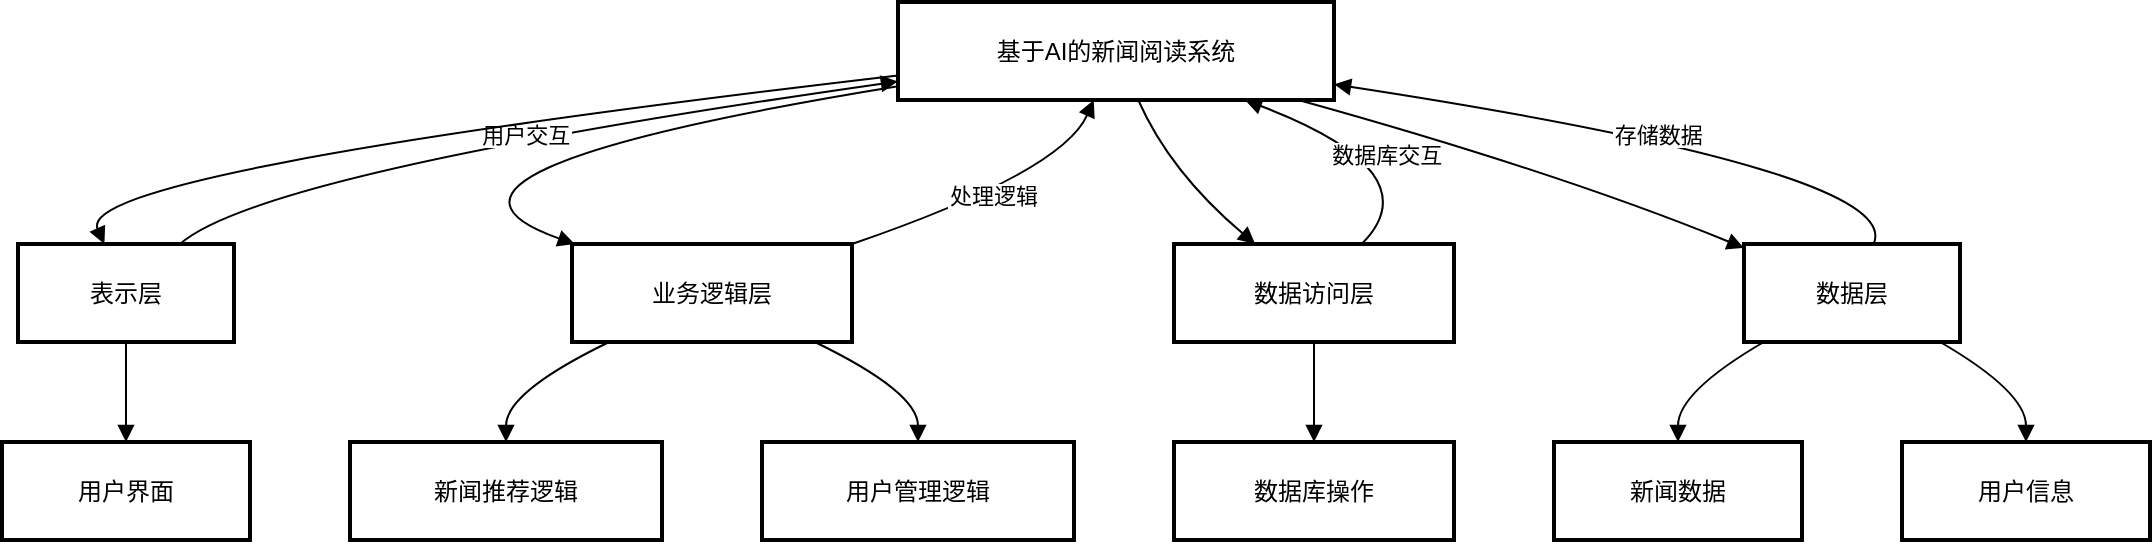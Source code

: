 <mxfile version="24.8.0">
  <diagram name="第 1 页" id="43VYzlZSkX1IuaWU_49L">
    <mxGraphModel dx="1084" dy="919" grid="1" gridSize="10" guides="1" tooltips="1" connect="1" arrows="1" fold="1" page="1" pageScale="1" pageWidth="827" pageHeight="1169" math="0" shadow="0">
      <root>
        <mxCell id="0" />
        <mxCell id="1" parent="0" />
        <mxCell id="mgar9sbHWQtnGy7-EcdE-1" value="基于AI的新闻阅读系统" style="whiteSpace=wrap;strokeWidth=2;" vertex="1" parent="1">
          <mxGeometry x="468" y="20" width="218" height="49" as="geometry" />
        </mxCell>
        <mxCell id="mgar9sbHWQtnGy7-EcdE-2" value="表示层" style="whiteSpace=wrap;strokeWidth=2;" vertex="1" parent="1">
          <mxGeometry x="28" y="141" width="108" height="49" as="geometry" />
        </mxCell>
        <mxCell id="mgar9sbHWQtnGy7-EcdE-3" value="业务逻辑层" style="whiteSpace=wrap;strokeWidth=2;" vertex="1" parent="1">
          <mxGeometry x="305" y="141" width="140" height="49" as="geometry" />
        </mxCell>
        <mxCell id="mgar9sbHWQtnGy7-EcdE-4" value="数据访问层" style="whiteSpace=wrap;strokeWidth=2;" vertex="1" parent="1">
          <mxGeometry x="606" y="141" width="140" height="49" as="geometry" />
        </mxCell>
        <mxCell id="mgar9sbHWQtnGy7-EcdE-5" value="数据层" style="whiteSpace=wrap;strokeWidth=2;" vertex="1" parent="1">
          <mxGeometry x="891" y="141" width="108" height="49" as="geometry" />
        </mxCell>
        <mxCell id="mgar9sbHWQtnGy7-EcdE-6" value="用户界面" style="whiteSpace=wrap;strokeWidth=2;" vertex="1" parent="1">
          <mxGeometry x="20" y="240" width="124" height="49" as="geometry" />
        </mxCell>
        <mxCell id="mgar9sbHWQtnGy7-EcdE-7" value="新闻推荐逻辑" style="whiteSpace=wrap;strokeWidth=2;" vertex="1" parent="1">
          <mxGeometry x="194" y="240" width="156" height="49" as="geometry" />
        </mxCell>
        <mxCell id="mgar9sbHWQtnGy7-EcdE-8" value="用户管理逻辑" style="whiteSpace=wrap;strokeWidth=2;" vertex="1" parent="1">
          <mxGeometry x="400" y="240" width="156" height="49" as="geometry" />
        </mxCell>
        <mxCell id="mgar9sbHWQtnGy7-EcdE-9" value="数据库操作" style="whiteSpace=wrap;strokeWidth=2;" vertex="1" parent="1">
          <mxGeometry x="606" y="240" width="140" height="49" as="geometry" />
        </mxCell>
        <mxCell id="mgar9sbHWQtnGy7-EcdE-10" value="新闻数据" style="whiteSpace=wrap;strokeWidth=2;" vertex="1" parent="1">
          <mxGeometry x="796" y="240" width="124" height="49" as="geometry" />
        </mxCell>
        <mxCell id="mgar9sbHWQtnGy7-EcdE-11" value="用户信息" style="whiteSpace=wrap;strokeWidth=2;" vertex="1" parent="1">
          <mxGeometry x="970" y="240" width="124" height="49" as="geometry" />
        </mxCell>
        <mxCell id="mgar9sbHWQtnGy7-EcdE-12" value="用户交互" style="curved=1;startArrow=none;endArrow=block;exitX=0.75;exitY=0;entryX=0;entryY=0.81;rounded=0;" edge="1" parent="1" source="mgar9sbHWQtnGy7-EcdE-2" target="mgar9sbHWQtnGy7-EcdE-1">
          <mxGeometry relative="1" as="geometry">
            <Array as="points">
              <mxPoint x="150" y="105" />
            </Array>
          </mxGeometry>
        </mxCell>
        <mxCell id="mgar9sbHWQtnGy7-EcdE-13" value="处理逻辑" style="curved=1;startArrow=none;endArrow=block;exitX=1;exitY=0;entryX=0.45;entryY=0.99;rounded=0;" edge="1" parent="1" source="mgar9sbHWQtnGy7-EcdE-3" target="mgar9sbHWQtnGy7-EcdE-1">
          <mxGeometry relative="1" as="geometry">
            <Array as="points">
              <mxPoint x="550" y="105" />
            </Array>
          </mxGeometry>
        </mxCell>
        <mxCell id="mgar9sbHWQtnGy7-EcdE-14" value="数据库交互" style="curved=1;startArrow=none;endArrow=block;exitX=0.67;exitY=0;entryX=0.79;entryY=0.99;rounded=0;" edge="1" parent="1" source="mgar9sbHWQtnGy7-EcdE-4" target="mgar9sbHWQtnGy7-EcdE-1">
          <mxGeometry relative="1" as="geometry">
            <Array as="points">
              <mxPoint x="736" y="105" />
            </Array>
          </mxGeometry>
        </mxCell>
        <mxCell id="mgar9sbHWQtnGy7-EcdE-15" value="存储数据" style="curved=1;startArrow=none;endArrow=block;exitX=0.6;exitY=0;entryX=1;entryY=0.84;rounded=0;" edge="1" parent="1" source="mgar9sbHWQtnGy7-EcdE-5" target="mgar9sbHWQtnGy7-EcdE-1">
          <mxGeometry relative="1" as="geometry">
            <Array as="points">
              <mxPoint x="972" y="105" />
            </Array>
          </mxGeometry>
        </mxCell>
        <mxCell id="mgar9sbHWQtnGy7-EcdE-16" value="" style="curved=1;startArrow=none;endArrow=block;exitX=0;exitY=0.75;entryX=0.4;entryY=0;rounded=0;" edge="1" parent="1" source="mgar9sbHWQtnGy7-EcdE-1" target="mgar9sbHWQtnGy7-EcdE-2">
          <mxGeometry relative="1" as="geometry">
            <Array as="points">
              <mxPoint x="55" y="105" />
            </Array>
          </mxGeometry>
        </mxCell>
        <mxCell id="mgar9sbHWQtnGy7-EcdE-17" value="" style="curved=1;startArrow=none;endArrow=block;exitX=0;exitY=0.86;entryX=0.01;entryY=0;rounded=0;" edge="1" parent="1" source="mgar9sbHWQtnGy7-EcdE-1" target="mgar9sbHWQtnGy7-EcdE-3">
          <mxGeometry relative="1" as="geometry">
            <Array as="points">
              <mxPoint x="204" y="105" />
            </Array>
          </mxGeometry>
        </mxCell>
        <mxCell id="mgar9sbHWQtnGy7-EcdE-18" value="" style="curved=1;startArrow=none;endArrow=block;exitX=0.55;exitY=0.99;entryX=0.29;entryY=0;rounded=0;" edge="1" parent="1" source="mgar9sbHWQtnGy7-EcdE-1" target="mgar9sbHWQtnGy7-EcdE-4">
          <mxGeometry relative="1" as="geometry">
            <Array as="points">
              <mxPoint x="604" y="105" />
            </Array>
          </mxGeometry>
        </mxCell>
        <mxCell id="mgar9sbHWQtnGy7-EcdE-19" value="" style="curved=1;startArrow=none;endArrow=block;exitX=0.91;exitY=0.99;entryX=0;entryY=0.04;rounded=0;" edge="1" parent="1" source="mgar9sbHWQtnGy7-EcdE-1" target="mgar9sbHWQtnGy7-EcdE-5">
          <mxGeometry relative="1" as="geometry">
            <Array as="points">
              <mxPoint x="798" y="105" />
            </Array>
          </mxGeometry>
        </mxCell>
        <mxCell id="mgar9sbHWQtnGy7-EcdE-20" value="" style="curved=1;startArrow=none;endArrow=block;exitX=0.5;exitY=0.99;entryX=0.5;entryY=-0.01;rounded=0;" edge="1" parent="1" source="mgar9sbHWQtnGy7-EcdE-2" target="mgar9sbHWQtnGy7-EcdE-6">
          <mxGeometry relative="1" as="geometry">
            <Array as="points" />
          </mxGeometry>
        </mxCell>
        <mxCell id="mgar9sbHWQtnGy7-EcdE-21" value="" style="curved=1;startArrow=none;endArrow=block;exitX=0.14;exitY=0.99;entryX=0.5;entryY=-0.01;rounded=0;" edge="1" parent="1" source="mgar9sbHWQtnGy7-EcdE-3" target="mgar9sbHWQtnGy7-EcdE-7">
          <mxGeometry relative="1" as="geometry">
            <Array as="points">
              <mxPoint x="272" y="215" />
            </Array>
          </mxGeometry>
        </mxCell>
        <mxCell id="mgar9sbHWQtnGy7-EcdE-22" value="" style="curved=1;startArrow=none;endArrow=block;exitX=0.86;exitY=0.99;entryX=0.5;entryY=-0.01;rounded=0;" edge="1" parent="1" source="mgar9sbHWQtnGy7-EcdE-3" target="mgar9sbHWQtnGy7-EcdE-8">
          <mxGeometry relative="1" as="geometry">
            <Array as="points">
              <mxPoint x="478" y="215" />
            </Array>
          </mxGeometry>
        </mxCell>
        <mxCell id="mgar9sbHWQtnGy7-EcdE-23" value="" style="curved=1;startArrow=none;endArrow=block;exitX=0.5;exitY=0.99;entryX=0.5;entryY=-0.01;rounded=0;" edge="1" parent="1" source="mgar9sbHWQtnGy7-EcdE-4" target="mgar9sbHWQtnGy7-EcdE-9">
          <mxGeometry relative="1" as="geometry">
            <Array as="points" />
          </mxGeometry>
        </mxCell>
        <mxCell id="mgar9sbHWQtnGy7-EcdE-24" value="" style="curved=1;startArrow=none;endArrow=block;exitX=0.1;exitY=0.99;entryX=0.5;entryY=-0.01;rounded=0;" edge="1" parent="1" source="mgar9sbHWQtnGy7-EcdE-5" target="mgar9sbHWQtnGy7-EcdE-10">
          <mxGeometry relative="1" as="geometry">
            <Array as="points">
              <mxPoint x="858" y="215" />
            </Array>
          </mxGeometry>
        </mxCell>
        <mxCell id="mgar9sbHWQtnGy7-EcdE-25" value="" style="curved=1;startArrow=none;endArrow=block;exitX=0.9;exitY=0.99;entryX=0.5;entryY=-0.01;rounded=0;" edge="1" parent="1" source="mgar9sbHWQtnGy7-EcdE-5" target="mgar9sbHWQtnGy7-EcdE-11">
          <mxGeometry relative="1" as="geometry">
            <Array as="points">
              <mxPoint x="1032" y="215" />
            </Array>
          </mxGeometry>
        </mxCell>
      </root>
    </mxGraphModel>
  </diagram>
</mxfile>
